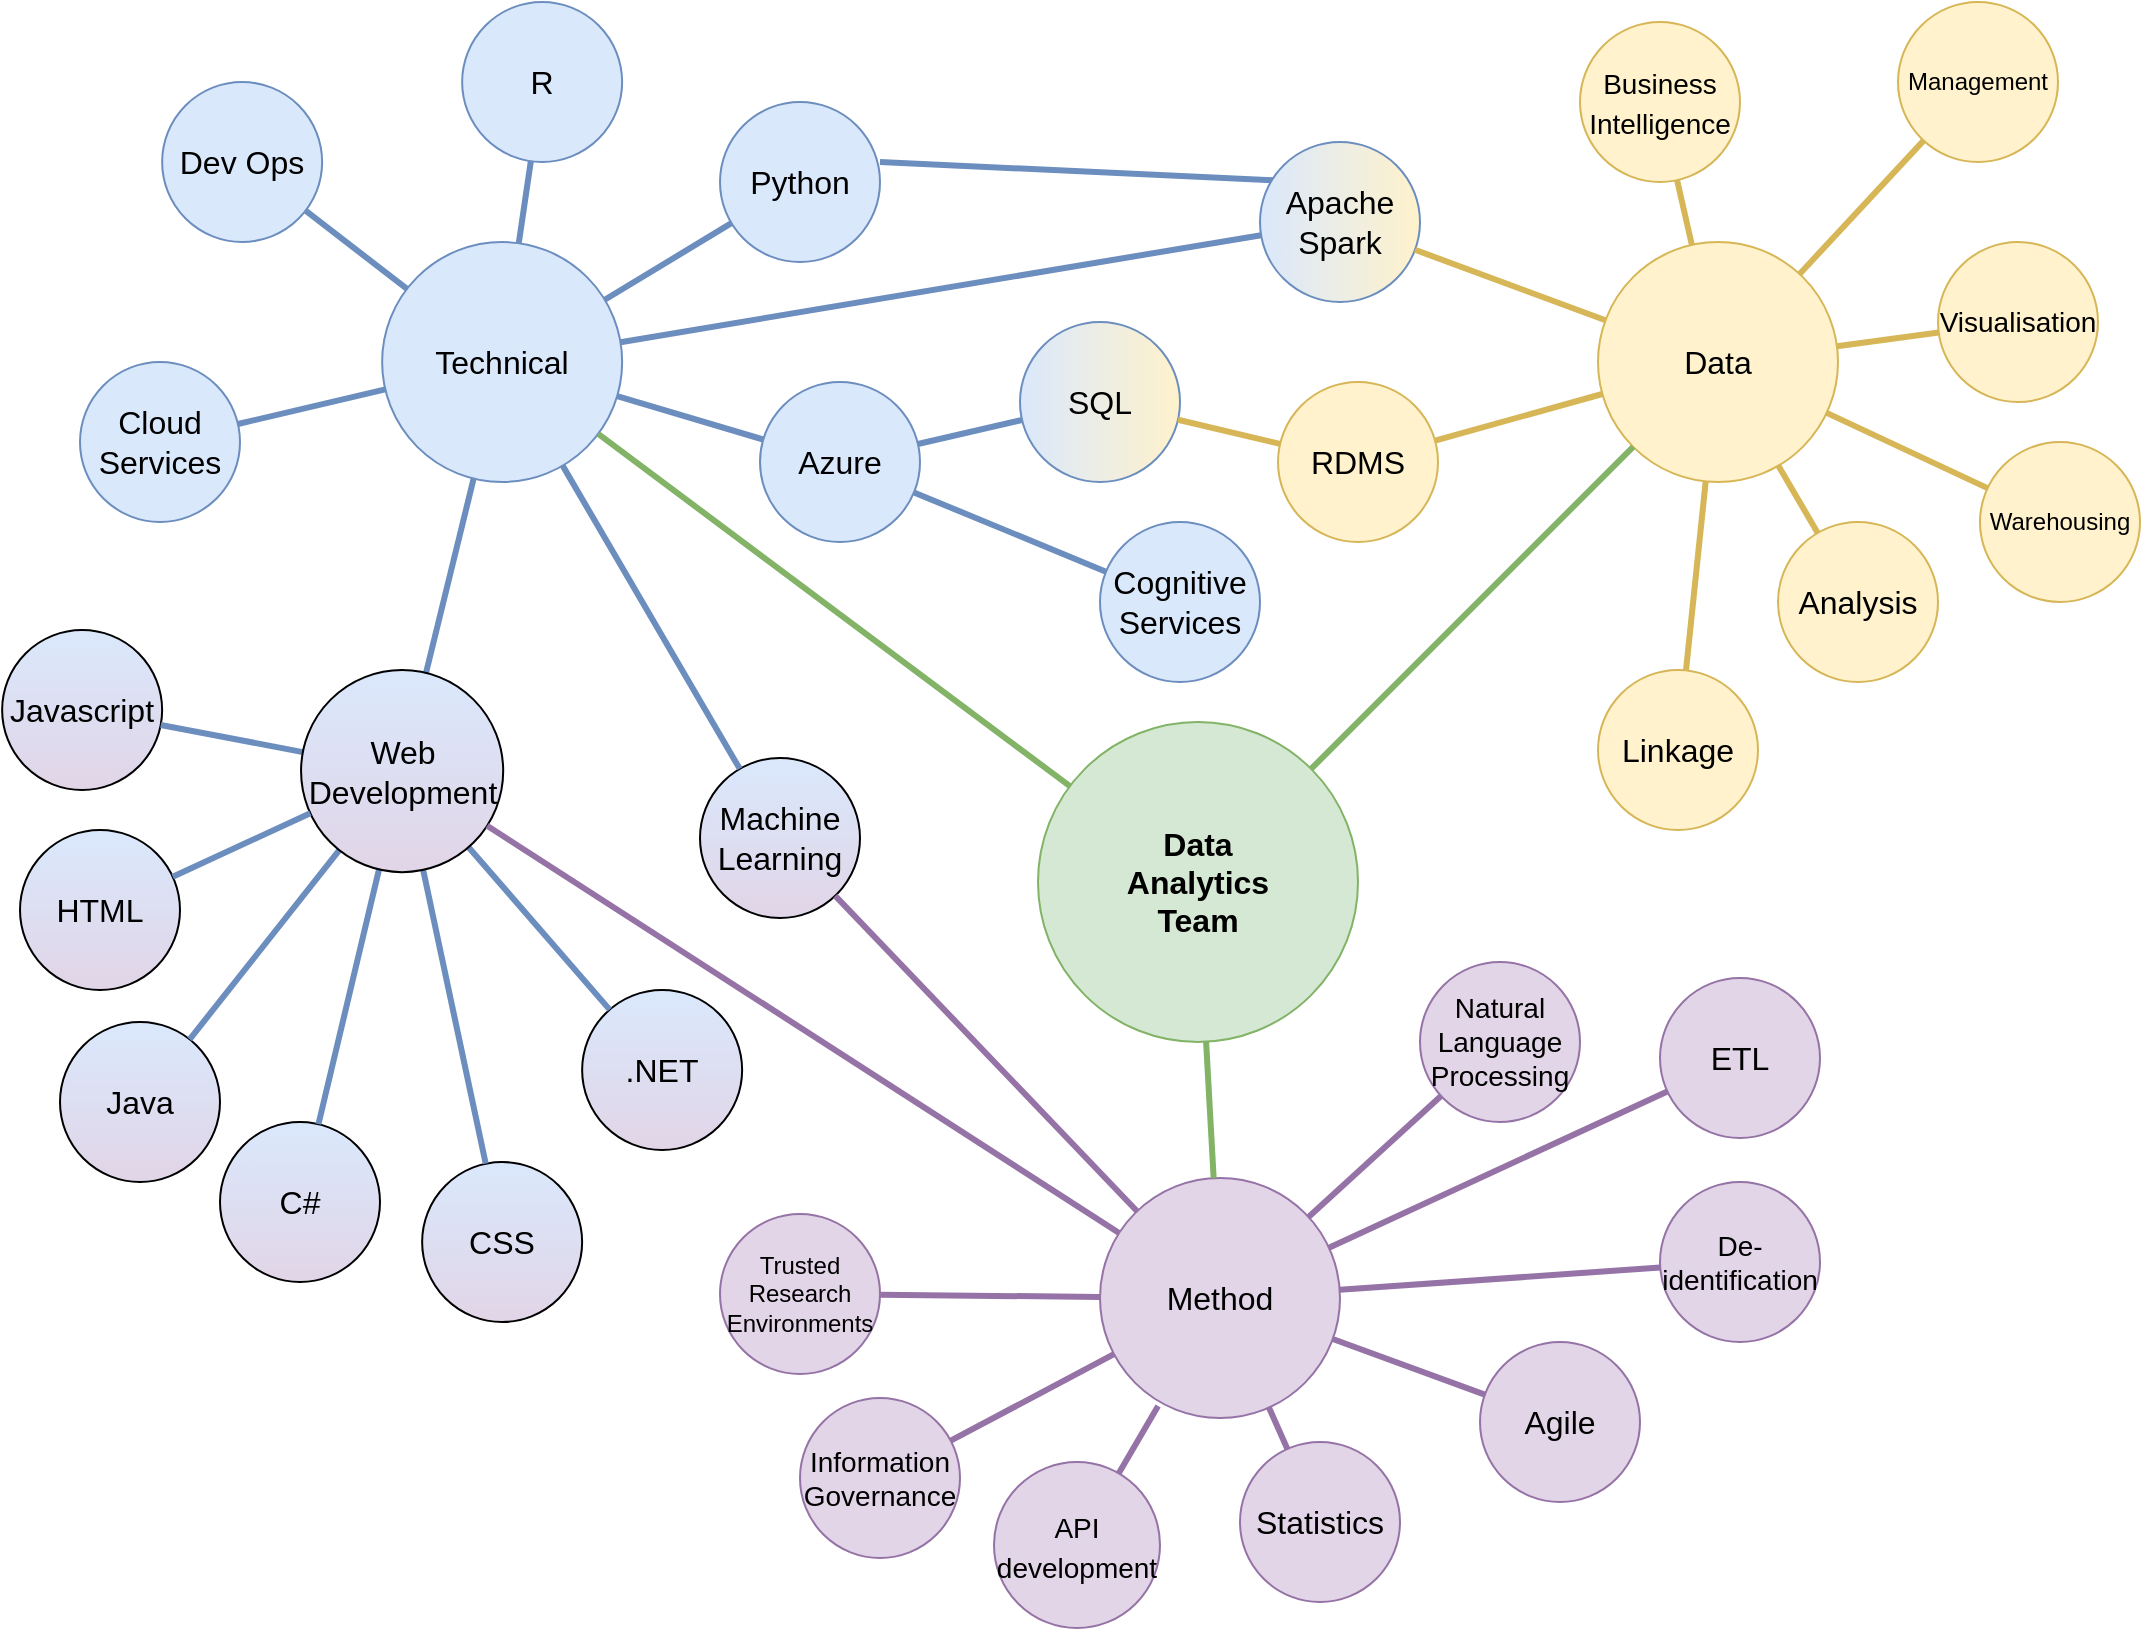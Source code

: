 <mxfile version="21.6.8" type="github">
  <diagram name="Page-1" id="RwiI079AIhKvK0Lc_4Rx">
    <mxGraphModel dx="1434" dy="758" grid="1" gridSize="10" guides="1" tooltips="1" connect="1" arrows="1" fold="1" page="1" pageScale="1" pageWidth="1169" pageHeight="827" math="0" shadow="0">
      <root>
        <mxCell id="0" />
        <mxCell id="1" parent="0" />
        <mxCell id="C9dezdWBaspMxFWtJovK-5" value="" style="endArrow=none;html=1;rounded=0;entryX=0;entryY=0;entryDx=0;entryDy=0;strokeColor=#6C8EBF;strokeWidth=3;" parent="1" edge="1">
          <mxGeometry width="50" height="50" relative="1" as="geometry">
            <mxPoint x="520" y="100" as="sourcePoint" />
            <mxPoint x="735.686" y="109.996" as="targetPoint" />
          </mxGeometry>
        </mxCell>
        <mxCell id="cw12b3K8NFvBaHwGcll2-1" value="Data &lt;br&gt;Analytics &lt;br&gt;Team" style="ellipse;whiteSpace=wrap;html=1;aspect=fixed;fillColor=#d5e8d4;strokeColor=#82b366;fontSize=16;fontStyle=1;strokeWidth=1;" parent="1" vertex="1">
          <mxGeometry x="599" y="380" width="160" height="160" as="geometry" />
        </mxCell>
        <mxCell id="cw12b3K8NFvBaHwGcll2-2" value="Technical" style="ellipse;whiteSpace=wrap;html=1;aspect=fixed;fillColor=#dae8fc;strokeColor=#6c8ebf;fontSize=16;" parent="1" vertex="1">
          <mxGeometry x="271.07" y="140" width="120" height="120" as="geometry" />
        </mxCell>
        <mxCell id="cw12b3K8NFvBaHwGcll2-3" value="Data" style="ellipse;whiteSpace=wrap;html=1;aspect=fixed;fillColor=#fff2cc;strokeColor=#d6b656;fontSize=16;" parent="1" vertex="1">
          <mxGeometry x="879" y="140" width="120" height="120" as="geometry" />
        </mxCell>
        <mxCell id="cw12b3K8NFvBaHwGcll2-4" value="Method" style="ellipse;whiteSpace=wrap;html=1;aspect=fixed;fillColor=#e1d5e7;strokeColor=#9673a6;fontSize=16;" parent="1" vertex="1">
          <mxGeometry x="630" y="608" width="120" height="120" as="geometry" />
        </mxCell>
        <mxCell id="cw12b3K8NFvBaHwGcll2-5" value="&lt;font style=&quot;font-size: 14px;&quot;&gt;Business&lt;br style=&quot;&quot;&gt;Intelligence&lt;/font&gt;" style="ellipse;whiteSpace=wrap;html=1;aspect=fixed;fillColor=#fff2cc;strokeColor=#d6b656;fontSize=16;" parent="1" vertex="1">
          <mxGeometry x="870" y="30" width="80" height="80" as="geometry" />
        </mxCell>
        <mxCell id="cw12b3K8NFvBaHwGcll2-6" value="" style="endArrow=none;html=1;rounded=0;fontSize=16;strokeWidth=3;strokeColor=#82b366;" parent="1" source="cw12b3K8NFvBaHwGcll2-1" target="cw12b3K8NFvBaHwGcll2-3" edge="1">
          <mxGeometry width="50" height="50" relative="1" as="geometry">
            <mxPoint x="869" y="280" as="sourcePoint" />
            <mxPoint x="919" y="230" as="targetPoint" />
          </mxGeometry>
        </mxCell>
        <mxCell id="cw12b3K8NFvBaHwGcll2-7" value="" style="endArrow=none;html=1;rounded=0;fontSize=16;strokeWidth=3;strokeColor=#82b366;" parent="1" source="cw12b3K8NFvBaHwGcll2-1" target="cw12b3K8NFvBaHwGcll2-2" edge="1">
          <mxGeometry width="50" height="50" relative="1" as="geometry">
            <mxPoint x="869" y="280" as="sourcePoint" />
            <mxPoint x="839" y="230" as="targetPoint" />
          </mxGeometry>
        </mxCell>
        <mxCell id="cw12b3K8NFvBaHwGcll2-8" value="" style="endArrow=none;html=1;rounded=0;fontSize=16;strokeWidth=3;strokeColor=#82b366;" parent="1" source="cw12b3K8NFvBaHwGcll2-1" target="cw12b3K8NFvBaHwGcll2-4" edge="1">
          <mxGeometry width="50" height="50" relative="1" as="geometry">
            <mxPoint x="810.227" y="450.0" as="sourcePoint" />
            <mxPoint x="1059" y="161.06" as="targetPoint" />
          </mxGeometry>
        </mxCell>
        <mxCell id="cw12b3K8NFvBaHwGcll2-9" value="" style="endArrow=none;html=1;rounded=0;fontSize=16;strokeColor=#D6B656;strokeWidth=3;" parent="1" source="cw12b3K8NFvBaHwGcll2-5" target="cw12b3K8NFvBaHwGcll2-3" edge="1">
          <mxGeometry width="50" height="50" relative="1" as="geometry">
            <mxPoint x="869" y="280" as="sourcePoint" />
            <mxPoint x="919" y="230" as="targetPoint" />
          </mxGeometry>
        </mxCell>
        <mxCell id="cw12b3K8NFvBaHwGcll2-10" value="Analysis" style="ellipse;whiteSpace=wrap;html=1;aspect=fixed;fillColor=#fff2cc;strokeColor=#d6b656;fontSize=16;" parent="1" vertex="1">
          <mxGeometry x="969" y="280" width="80" height="80" as="geometry" />
        </mxCell>
        <mxCell id="cw12b3K8NFvBaHwGcll2-11" value="" style="endArrow=none;html=1;rounded=0;fontSize=16;strokeColor=#D6B656;strokeWidth=3;" parent="1" source="cw12b3K8NFvBaHwGcll2-3" target="cw12b3K8NFvBaHwGcll2-10" edge="1">
          <mxGeometry width="50" height="50" relative="1" as="geometry">
            <mxPoint x="869" y="280" as="sourcePoint" />
            <mxPoint x="919" y="230" as="targetPoint" />
          </mxGeometry>
        </mxCell>
        <mxCell id="cw12b3K8NFvBaHwGcll2-12" value="Linkage" style="ellipse;whiteSpace=wrap;html=1;aspect=fixed;fillColor=#fff2cc;strokeColor=#d6b656;fontSize=16;" parent="1" vertex="1">
          <mxGeometry x="879" y="354" width="80" height="80" as="geometry" />
        </mxCell>
        <mxCell id="cw12b3K8NFvBaHwGcll2-13" value="" style="endArrow=none;html=1;rounded=0;fontSize=16;strokeColor=#D6B656;strokeWidth=3;" parent="1" source="cw12b3K8NFvBaHwGcll2-12" target="cw12b3K8NFvBaHwGcll2-3" edge="1">
          <mxGeometry width="50" height="50" relative="1" as="geometry">
            <mxPoint x="869" y="280" as="sourcePoint" />
            <mxPoint x="919" y="230" as="targetPoint" />
          </mxGeometry>
        </mxCell>
        <mxCell id="cw12b3K8NFvBaHwGcll2-14" value="Management" style="ellipse;whiteSpace=wrap;html=1;aspect=fixed;fillColor=#fff2cc;strokeColor=#d6b656;fontSize=12;" parent="1" vertex="1">
          <mxGeometry x="1029" y="20" width="80" height="80" as="geometry" />
        </mxCell>
        <mxCell id="cw12b3K8NFvBaHwGcll2-15" value="" style="endArrow=none;html=1;rounded=0;fontSize=16;strokeColor=#D6B656;strokeWidth=3;" parent="1" source="cw12b3K8NFvBaHwGcll2-3" target="cw12b3K8NFvBaHwGcll2-14" edge="1">
          <mxGeometry width="50" height="50" relative="1" as="geometry">
            <mxPoint x="869" y="280" as="sourcePoint" />
            <mxPoint x="919" y="230" as="targetPoint" />
          </mxGeometry>
        </mxCell>
        <mxCell id="cw12b3K8NFvBaHwGcll2-16" value="Visualisation" style="ellipse;whiteSpace=wrap;html=1;aspect=fixed;fillColor=#fff2cc;strokeColor=#d6b656;fontSize=14;" parent="1" vertex="1">
          <mxGeometry x="1049" y="140" width="80" height="80" as="geometry" />
        </mxCell>
        <mxCell id="cw12b3K8NFvBaHwGcll2-17" value="" style="endArrow=none;html=1;rounded=0;fontSize=16;strokeColor=#D6B656;strokeWidth=3;" parent="1" source="cw12b3K8NFvBaHwGcll2-3" target="cw12b3K8NFvBaHwGcll2-16" edge="1">
          <mxGeometry width="50" height="50" relative="1" as="geometry">
            <mxPoint x="1069" y="280" as="sourcePoint" />
            <mxPoint x="1119" y="230" as="targetPoint" />
          </mxGeometry>
        </mxCell>
        <mxCell id="cw12b3K8NFvBaHwGcll2-18" value="Warehousing" style="ellipse;whiteSpace=wrap;html=1;aspect=fixed;fillColor=#fff2cc;strokeColor=#d6b656;fontSize=12;" parent="1" vertex="1">
          <mxGeometry x="1070" y="240" width="80" height="80" as="geometry" />
        </mxCell>
        <mxCell id="cw12b3K8NFvBaHwGcll2-19" value="" style="endArrow=none;html=1;rounded=0;fontSize=16;strokeColor=#D6B656;strokeWidth=3;" parent="1" source="cw12b3K8NFvBaHwGcll2-3" target="cw12b3K8NFvBaHwGcll2-18" edge="1">
          <mxGeometry width="50" height="50" relative="1" as="geometry">
            <mxPoint x="1069" y="280" as="sourcePoint" />
            <mxPoint x="1119" y="230" as="targetPoint" />
          </mxGeometry>
        </mxCell>
        <mxCell id="cw12b3K8NFvBaHwGcll2-20" value="RDMS" style="ellipse;whiteSpace=wrap;html=1;aspect=fixed;fillColor=#fff2cc;strokeColor=#d6b656;fontSize=16;" parent="1" vertex="1">
          <mxGeometry x="719" y="210" width="80" height="80" as="geometry" />
        </mxCell>
        <mxCell id="cw12b3K8NFvBaHwGcll2-29" value="" style="endArrow=none;html=1;rounded=0;fontSize=16;strokeColor=#D6B656;strokeWidth=3;" parent="1" source="cw12b3K8NFvBaHwGcll2-3" target="cw12b3K8NFvBaHwGcll2-20" edge="1">
          <mxGeometry width="50" height="50" relative="1" as="geometry">
            <mxPoint x="1069" y="280" as="sourcePoint" />
            <mxPoint x="1119" y="230" as="targetPoint" />
          </mxGeometry>
        </mxCell>
        <mxCell id="cw12b3K8NFvBaHwGcll2-30" value=".NET" style="ellipse;whiteSpace=wrap;html=1;aspect=fixed;fillColor=#dae8fc;gradientColor=#e1d5e7;fontSize=16;" parent="1" vertex="1">
          <mxGeometry x="371.07" y="514" width="80" height="80" as="geometry" />
        </mxCell>
        <mxCell id="cw12b3K8NFvBaHwGcll2-31" value="" style="endArrow=none;html=1;fontSize=16;fillColor=#dae8fc;strokeWidth=3;rounded=0;strokeColor=#6c8ebf;" parent="1" source="cw12b3K8NFvBaHwGcll2-30" target="cw12b3K8NFvBaHwGcll2-84" edge="1">
          <mxGeometry width="50" height="50" relative="1" as="geometry">
            <mxPoint x="721.07" y="816" as="sourcePoint" />
            <mxPoint x="771.07" y="766" as="targetPoint" />
          </mxGeometry>
        </mxCell>
        <mxCell id="cw12b3K8NFvBaHwGcll2-32" value="Cloud Services" style="ellipse;whiteSpace=wrap;html=1;aspect=fixed;fillColor=#dae8fc;strokeColor=#6c8ebf;fontSize=16;" parent="1" vertex="1">
          <mxGeometry x="120" y="200" width="80" height="80" as="geometry" />
        </mxCell>
        <mxCell id="cw12b3K8NFvBaHwGcll2-33" value="" style="endArrow=none;html=1;rounded=0;fontSize=16;strokeColor=#6C8EBF;strokeWidth=3;" parent="1" source="cw12b3K8NFvBaHwGcll2-32" target="cw12b3K8NFvBaHwGcll2-2" edge="1">
          <mxGeometry width="50" height="50" relative="1" as="geometry">
            <mxPoint x="401.07" y="130" as="sourcePoint" />
            <mxPoint x="451.07" y="80" as="targetPoint" />
          </mxGeometry>
        </mxCell>
        <mxCell id="cw12b3K8NFvBaHwGcll2-34" value="SQL" style="ellipse;whiteSpace=wrap;html=1;aspect=fixed;gradientDirection=east;fillColor=#dae8fc;strokeColor=#6c8ebf;gradientColor=#fff2cc;fontSize=16;" parent="1" vertex="1">
          <mxGeometry x="590" y="180" width="80" height="80" as="geometry" />
        </mxCell>
        <mxCell id="cw12b3K8NFvBaHwGcll2-36" value="" style="endArrow=none;html=1;rounded=0;fontSize=16;strokeColor=#D6B656;strokeWidth=3;" parent="1" source="cw12b3K8NFvBaHwGcll2-34" target="cw12b3K8NFvBaHwGcll2-20" edge="1">
          <mxGeometry width="50" height="50" relative="1" as="geometry">
            <mxPoint x="722" y="180" as="sourcePoint" />
            <mxPoint x="772" y="130" as="targetPoint" />
          </mxGeometry>
        </mxCell>
        <mxCell id="cw12b3K8NFvBaHwGcll2-37" value="Apache&lt;br style=&quot;font-size: 16px;&quot;&gt;Spark" style="ellipse;whiteSpace=wrap;html=1;aspect=fixed;fillColor=#dae8fc;strokeColor=#6c8ebf;gradientDirection=east;gradientColor=#fff2cc;fontSize=16;" parent="1" vertex="1">
          <mxGeometry x="710" y="90" width="80" height="80" as="geometry" />
        </mxCell>
        <mxCell id="cw12b3K8NFvBaHwGcll2-38" value="" style="endArrow=none;html=1;rounded=0;fontSize=16;strokeColor=#6C8EBF;strokeWidth=3;" parent="1" source="cw12b3K8NFvBaHwGcll2-37" target="cw12b3K8NFvBaHwGcll2-2" edge="1">
          <mxGeometry width="50" height="50" relative="1" as="geometry">
            <mxPoint x="491.07" y="130" as="sourcePoint" />
            <mxPoint x="541.07" y="80" as="targetPoint" />
          </mxGeometry>
        </mxCell>
        <mxCell id="cw12b3K8NFvBaHwGcll2-41" value="C#" style="ellipse;whiteSpace=wrap;html=1;aspect=fixed;fillColor=#dae8fc;gradientColor=#e1d5e7;fontSize=16;" parent="1" vertex="1">
          <mxGeometry x="190" y="580" width="80" height="80" as="geometry" />
        </mxCell>
        <mxCell id="cw12b3K8NFvBaHwGcll2-42" value="" style="endArrow=none;html=1;rounded=0;fontSize=16;fillColor=#dae8fc;strokeWidth=3;strokeColor=#6c8ebf;" parent="1" source="cw12b3K8NFvBaHwGcll2-84" target="cw12b3K8NFvBaHwGcll2-41" edge="1">
          <mxGeometry width="50" height="50" relative="1" as="geometry">
            <mxPoint x="861.07" y="816" as="sourcePoint" />
            <mxPoint x="911.07" y="766" as="targetPoint" />
          </mxGeometry>
        </mxCell>
        <mxCell id="cw12b3K8NFvBaHwGcll2-43" value="Cognitive Services" style="ellipse;whiteSpace=wrap;html=1;aspect=fixed;fillColor=#dae8fc;strokeColor=#6c8ebf;fontSize=16;" parent="1" vertex="1">
          <mxGeometry x="630" y="280" width="80" height="80" as="geometry" />
        </mxCell>
        <mxCell id="cw12b3K8NFvBaHwGcll2-44" value="Azure" style="ellipse;whiteSpace=wrap;html=1;aspect=fixed;fillColor=#dae8fc;strokeColor=#6c8ebf;fontSize=16;" parent="1" vertex="1">
          <mxGeometry x="460" y="210" width="80" height="80" as="geometry" />
        </mxCell>
        <mxCell id="cw12b3K8NFvBaHwGcll2-45" value="" style="endArrow=none;html=1;rounded=0;fontSize=16;strokeColor=#6C8EBF;strokeWidth=3;" parent="1" source="cw12b3K8NFvBaHwGcll2-44" target="cw12b3K8NFvBaHwGcll2-2" edge="1">
          <mxGeometry width="50" height="50" relative="1" as="geometry">
            <mxPoint x="469" y="210" as="sourcePoint" />
            <mxPoint x="519" y="160" as="targetPoint" />
          </mxGeometry>
        </mxCell>
        <mxCell id="cw12b3K8NFvBaHwGcll2-46" value="" style="endArrow=none;html=1;rounded=0;fontSize=16;strokeColor=#6C8EBF;strokeWidth=3;" parent="1" source="cw12b3K8NFvBaHwGcll2-43" target="cw12b3K8NFvBaHwGcll2-44" edge="1">
          <mxGeometry width="50" height="50" relative="1" as="geometry">
            <mxPoint x="469" y="210" as="sourcePoint" />
            <mxPoint x="519" y="160" as="targetPoint" />
          </mxGeometry>
        </mxCell>
        <mxCell id="cw12b3K8NFvBaHwGcll2-47" value="CSS" style="ellipse;whiteSpace=wrap;html=1;aspect=fixed;fillColor=#dae8fc;gradientColor=#e1d5e7;fontSize=16;" parent="1" vertex="1">
          <mxGeometry x="291.07" y="600" width="80" height="80" as="geometry" />
        </mxCell>
        <mxCell id="cw12b3K8NFvBaHwGcll2-48" value="" style="endArrow=none;html=1;rounded=0;fontSize=16;fillColor=#dae8fc;strokeWidth=3;strokeColor=#6c8ebf;" parent="1" source="cw12b3K8NFvBaHwGcll2-47" target="cw12b3K8NFvBaHwGcll2-84" edge="1">
          <mxGeometry width="50" height="50" relative="1" as="geometry">
            <mxPoint x="861.07" y="816" as="sourcePoint" />
            <mxPoint x="911.07" y="766" as="targetPoint" />
          </mxGeometry>
        </mxCell>
        <mxCell id="cw12b3K8NFvBaHwGcll2-49" value="Dev Ops" style="ellipse;whiteSpace=wrap;html=1;aspect=fixed;fillColor=#dae8fc;strokeColor=#6c8ebf;fontSize=16;" parent="1" vertex="1">
          <mxGeometry x="161.07" y="60" width="80" height="80" as="geometry" />
        </mxCell>
        <mxCell id="cw12b3K8NFvBaHwGcll2-50" value="" style="endArrow=none;html=1;rounded=0;fontSize=16;strokeColor=#6C8EBF;strokeWidth=3;" parent="1" source="cw12b3K8NFvBaHwGcll2-49" target="cw12b3K8NFvBaHwGcll2-2" edge="1">
          <mxGeometry width="50" height="50" relative="1" as="geometry">
            <mxPoint x="431.07" y="130" as="sourcePoint" />
            <mxPoint x="481.07" y="80" as="targetPoint" />
          </mxGeometry>
        </mxCell>
        <mxCell id="cw12b3K8NFvBaHwGcll2-53" value="HTML" style="ellipse;whiteSpace=wrap;html=1;aspect=fixed;fillColor=#dae8fc;gradientColor=#e1d5e7;fontSize=16;" parent="1" vertex="1">
          <mxGeometry x="90" y="434" width="80" height="80" as="geometry" />
        </mxCell>
        <mxCell id="cw12b3K8NFvBaHwGcll2-54" value="" style="endArrow=none;html=1;rounded=0;fontSize=16;strokeColor=#6C8EBF;strokeWidth=3;" parent="1" source="cw12b3K8NFvBaHwGcll2-84" target="cw12b3K8NFvBaHwGcll2-2" edge="1">
          <mxGeometry width="50" height="50" relative="1" as="geometry">
            <mxPoint x="539" y="280" as="sourcePoint" />
            <mxPoint x="589" y="230" as="targetPoint" />
          </mxGeometry>
        </mxCell>
        <mxCell id="cw12b3K8NFvBaHwGcll2-55" value="Java" style="ellipse;whiteSpace=wrap;html=1;aspect=fixed;fillColor=#dae8fc;gradientColor=#e1d5e7;fontSize=16;" parent="1" vertex="1">
          <mxGeometry x="110" y="530" width="80" height="80" as="geometry" />
        </mxCell>
        <mxCell id="cw12b3K8NFvBaHwGcll2-56" value="Javascript" style="ellipse;whiteSpace=wrap;html=1;aspect=fixed;fillColor=#dae8fc;gradientColor=#e1d5e7;fontSize=16;" parent="1" vertex="1">
          <mxGeometry x="81.07" y="334" width="80" height="80" as="geometry" />
        </mxCell>
        <mxCell id="cw12b3K8NFvBaHwGcll2-57" value="" style="endArrow=none;html=1;rounded=0;fontSize=16;fillColor=#dae8fc;strokeWidth=3;strokeColor=#6c8ebf;" parent="1" source="cw12b3K8NFvBaHwGcll2-55" target="cw12b3K8NFvBaHwGcll2-84" edge="1">
          <mxGeometry width="50" height="50" relative="1" as="geometry">
            <mxPoint x="671.07" y="816" as="sourcePoint" />
            <mxPoint x="721.07" y="766" as="targetPoint" />
          </mxGeometry>
        </mxCell>
        <mxCell id="cw12b3K8NFvBaHwGcll2-58" value="" style="endArrow=none;html=1;rounded=0;fontSize=16;strokeWidth=3;fillColor=#dae8fc;strokeColor=#6c8ebf;" parent="1" source="cw12b3K8NFvBaHwGcll2-56" target="cw12b3K8NFvBaHwGcll2-84" edge="1">
          <mxGeometry width="50" height="50" relative="1" as="geometry">
            <mxPoint x="204.561" y="527.872" as="sourcePoint" />
            <mxPoint x="721.07" y="766" as="targetPoint" />
          </mxGeometry>
        </mxCell>
        <mxCell id="cw12b3K8NFvBaHwGcll2-61" value="R" style="ellipse;whiteSpace=wrap;html=1;aspect=fixed;gradientDirection=east;fillColor=#dae8fc;strokeColor=#6c8ebf;gradientColor=none;fontSize=16;" parent="1" vertex="1">
          <mxGeometry x="311.07" y="20" width="80" height="80" as="geometry" />
        </mxCell>
        <mxCell id="cw12b3K8NFvBaHwGcll2-62" value="" style="endArrow=none;html=1;rounded=0;fontSize=16;strokeColor=#6C8EBF;strokeWidth=3;" parent="1" source="cw12b3K8NFvBaHwGcll2-2" target="cw12b3K8NFvBaHwGcll2-61" edge="1">
          <mxGeometry width="50" height="50" relative="1" as="geometry">
            <mxPoint x="769" y="280" as="sourcePoint" />
            <mxPoint x="819" y="230" as="targetPoint" />
          </mxGeometry>
        </mxCell>
        <mxCell id="cw12b3K8NFvBaHwGcll2-63" value="Python" style="ellipse;whiteSpace=wrap;html=1;aspect=fixed;gradientDirection=east;fillColor=#dae8fc;strokeColor=#6c8ebf;gradientColor=none;fontSize=16;" parent="1" vertex="1">
          <mxGeometry x="440" y="70" width="80" height="80" as="geometry" />
        </mxCell>
        <mxCell id="cw12b3K8NFvBaHwGcll2-64" value="" style="endArrow=none;html=1;rounded=0;fontSize=16;strokeColor=#6C8EBF;strokeWidth=3;" parent="1" source="cw12b3K8NFvBaHwGcll2-63" target="cw12b3K8NFvBaHwGcll2-2" edge="1">
          <mxGeometry width="50" height="50" relative="1" as="geometry">
            <mxPoint x="769" y="280" as="sourcePoint" />
            <mxPoint x="819" y="230" as="targetPoint" />
          </mxGeometry>
        </mxCell>
        <mxCell id="cw12b3K8NFvBaHwGcll2-67" value="Agile" style="ellipse;whiteSpace=wrap;html=1;aspect=fixed;fillColor=#e1d5e7;strokeColor=#9673a6;fontSize=16;" parent="1" vertex="1">
          <mxGeometry x="820" y="690" width="80" height="80" as="geometry" />
        </mxCell>
        <mxCell id="cw12b3K8NFvBaHwGcll2-68" value="" style="endArrow=none;html=1;rounded=0;fontSize=16;strokeColor=#9673A6;strokeWidth=3;" parent="1" source="cw12b3K8NFvBaHwGcll2-4" target="cw12b3K8NFvBaHwGcll2-67" edge="1">
          <mxGeometry width="50" height="50" relative="1" as="geometry">
            <mxPoint x="909" y="711.06" as="sourcePoint" />
            <mxPoint x="959" y="661.06" as="targetPoint" />
          </mxGeometry>
        </mxCell>
        <mxCell id="cw12b3K8NFvBaHwGcll2-69" value="De-identification" style="ellipse;whiteSpace=wrap;html=1;aspect=fixed;fillColor=#e1d5e7;strokeColor=#9673a6;fontSize=14;" parent="1" vertex="1">
          <mxGeometry x="910" y="610" width="80" height="80" as="geometry" />
        </mxCell>
        <mxCell id="cw12b3K8NFvBaHwGcll2-70" value="" style="endArrow=none;html=1;rounded=0;fontSize=16;strokeColor=#9673A6;strokeWidth=3;" parent="1" source="cw12b3K8NFvBaHwGcll2-4" target="cw12b3K8NFvBaHwGcll2-69" edge="1">
          <mxGeometry width="50" height="50" relative="1" as="geometry">
            <mxPoint x="909" y="711.06" as="sourcePoint" />
            <mxPoint x="959" y="661.06" as="targetPoint" />
          </mxGeometry>
        </mxCell>
        <mxCell id="cw12b3K8NFvBaHwGcll2-71" value="ETL" style="ellipse;whiteSpace=wrap;html=1;aspect=fixed;fillColor=#e1d5e7;strokeColor=#9673a6;fontSize=16;" parent="1" vertex="1">
          <mxGeometry x="910" y="508" width="80" height="80" as="geometry" />
        </mxCell>
        <mxCell id="cw12b3K8NFvBaHwGcll2-72" value="" style="endArrow=none;html=1;rounded=0;fontSize=16;strokeColor=#9673A6;strokeWidth=3;" parent="1" source="cw12b3K8NFvBaHwGcll2-71" target="cw12b3K8NFvBaHwGcll2-4" edge="1">
          <mxGeometry width="50" height="50" relative="1" as="geometry">
            <mxPoint x="909" y="711.06" as="sourcePoint" />
            <mxPoint x="959" y="661.06" as="targetPoint" />
          </mxGeometry>
        </mxCell>
        <mxCell id="cw12b3K8NFvBaHwGcll2-73" value="Information Governance" style="ellipse;whiteSpace=wrap;html=1;aspect=fixed;fillColor=#e1d5e7;strokeColor=#9673a6;fontSize=14;" parent="1" vertex="1">
          <mxGeometry x="480" y="718" width="80" height="80" as="geometry" />
        </mxCell>
        <mxCell id="cw12b3K8NFvBaHwGcll2-74" value="" style="endArrow=none;html=1;rounded=0;fontSize=16;strokeColor=#9673A6;strokeWidth=3;" parent="1" source="cw12b3K8NFvBaHwGcll2-73" target="cw12b3K8NFvBaHwGcll2-4" edge="1">
          <mxGeometry width="50" height="50" relative="1" as="geometry">
            <mxPoint x="909" y="711.06" as="sourcePoint" />
            <mxPoint x="959" y="661.06" as="targetPoint" />
          </mxGeometry>
        </mxCell>
        <mxCell id="cw12b3K8NFvBaHwGcll2-75" value="Machine Learning" style="ellipse;whiteSpace=wrap;html=1;aspect=fixed;gradientColor=#e1d5e7;fillColor=#dae8fc;fontSize=16;" parent="1" vertex="1">
          <mxGeometry x="430" y="398" width="80" height="80" as="geometry" />
        </mxCell>
        <mxCell id="cw12b3K8NFvBaHwGcll2-76" value="" style="endArrow=none;html=1;rounded=0;fontSize=16;strokeColor=#9673A6;strokeWidth=3;" parent="1" source="cw12b3K8NFvBaHwGcll2-4" target="cw12b3K8NFvBaHwGcll2-75" edge="1">
          <mxGeometry width="50" height="50" relative="1" as="geometry">
            <mxPoint x="769" y="780" as="sourcePoint" />
            <mxPoint x="819" y="730" as="targetPoint" />
          </mxGeometry>
        </mxCell>
        <mxCell id="cw12b3K8NFvBaHwGcll2-78" value="Natural Language Processing" style="ellipse;whiteSpace=wrap;html=1;aspect=fixed;fillColor=#e1d5e7;strokeColor=#9673a6;fontSize=14;" parent="1" vertex="1">
          <mxGeometry x="790" y="500" width="80" height="80" as="geometry" />
        </mxCell>
        <mxCell id="cw12b3K8NFvBaHwGcll2-79" value="" style="endArrow=none;html=1;rounded=0;fontSize=16;strokeColor=#9673A6;strokeWidth=3;" parent="1" source="cw12b3K8NFvBaHwGcll2-78" target="cw12b3K8NFvBaHwGcll2-4" edge="1">
          <mxGeometry width="50" height="50" relative="1" as="geometry">
            <mxPoint x="909" y="711.06" as="sourcePoint" />
            <mxPoint x="959" y="661.06" as="targetPoint" />
          </mxGeometry>
        </mxCell>
        <mxCell id="cw12b3K8NFvBaHwGcll2-80" value="Statistics" style="ellipse;whiteSpace=wrap;html=1;aspect=fixed;fillColor=#e1d5e7;strokeColor=#9673a6;fontSize=16;" parent="1" vertex="1">
          <mxGeometry x="700" y="740" width="80" height="80" as="geometry" />
        </mxCell>
        <mxCell id="cw12b3K8NFvBaHwGcll2-81" value="" style="endArrow=none;html=1;rounded=0;fontSize=16;strokeColor=#9673A6;strokeWidth=3;" parent="1" source="cw12b3K8NFvBaHwGcll2-4" target="cw12b3K8NFvBaHwGcll2-80" edge="1">
          <mxGeometry width="50" height="50" relative="1" as="geometry">
            <mxPoint x="909" y="711.06" as="sourcePoint" />
            <mxPoint x="959" y="661.06" as="targetPoint" />
          </mxGeometry>
        </mxCell>
        <mxCell id="cw12b3K8NFvBaHwGcll2-82" value="Trusted Research Environments" style="ellipse;whiteSpace=wrap;html=1;aspect=fixed;fillColor=#e1d5e7;strokeColor=#9673a6;fontSize=12;" parent="1" vertex="1">
          <mxGeometry x="440" y="626" width="80" height="80" as="geometry" />
        </mxCell>
        <mxCell id="cw12b3K8NFvBaHwGcll2-83" value="" style="endArrow=none;html=1;rounded=0;fontSize=16;strokeColor=#9673A6;strokeWidth=3;" parent="1" source="cw12b3K8NFvBaHwGcll2-4" target="cw12b3K8NFvBaHwGcll2-82" edge="1">
          <mxGeometry width="50" height="50" relative="1" as="geometry">
            <mxPoint x="909" y="711.06" as="sourcePoint" />
            <mxPoint x="959" y="661.06" as="targetPoint" />
          </mxGeometry>
        </mxCell>
        <mxCell id="cw12b3K8NFvBaHwGcll2-84" value="Web Development" style="ellipse;whiteSpace=wrap;html=1;aspect=fixed;fillColor=#dae8fc;gradientColor=#e1d5e7;fontSize=16;" parent="1" vertex="1">
          <mxGeometry x="230.53" y="354" width="101.07" height="101.07" as="geometry" />
        </mxCell>
        <mxCell id="cw12b3K8NFvBaHwGcll2-85" value="" style="endArrow=none;html=1;rounded=0;fontSize=16;strokeColor=#9673A6;strokeWidth=3;" parent="1" source="cw12b3K8NFvBaHwGcll2-84" target="cw12b3K8NFvBaHwGcll2-4" edge="1">
          <mxGeometry width="50" height="50" relative="1" as="geometry">
            <mxPoint x="769" y="780" as="sourcePoint" />
            <mxPoint x="819" y="730" as="targetPoint" />
          </mxGeometry>
        </mxCell>
        <mxCell id="cw12b3K8NFvBaHwGcll2-87" value="" style="endArrow=none;html=1;rounded=0;fontSize=16;fillColor=#dae8fc;strokeWidth=3;strokeColor=#6c8ebf;" parent="1" source="cw12b3K8NFvBaHwGcll2-84" target="cw12b3K8NFvBaHwGcll2-53" edge="1">
          <mxGeometry width="50" height="50" relative="1" as="geometry">
            <mxPoint x="911.07" y="966" as="sourcePoint" />
            <mxPoint x="961.07" y="916" as="targetPoint" />
          </mxGeometry>
        </mxCell>
        <mxCell id="cw12b3K8NFvBaHwGcll2-90" value="" style="endArrow=none;html=1;rounded=0;fontSize=16;strokeColor=#6C8EBF;strokeWidth=3;" parent="1" source="cw12b3K8NFvBaHwGcll2-44" target="cw12b3K8NFvBaHwGcll2-34" edge="1">
          <mxGeometry width="50" height="50" relative="1" as="geometry">
            <mxPoint x="389" y="450" as="sourcePoint" />
            <mxPoint x="439" y="400" as="targetPoint" />
          </mxGeometry>
        </mxCell>
        <mxCell id="res4liufjP142V7Sd3_B-16" value="" style="endArrow=none;html=1;rounded=0;fontSize=16;strokeColor=#D6B656;strokeWidth=3;" parent="1" source="cw12b3K8NFvBaHwGcll2-3" target="cw12b3K8NFvBaHwGcll2-37" edge="1">
          <mxGeometry width="50" height="50" relative="1" as="geometry">
            <mxPoint x="260" y="520" as="sourcePoint" />
            <mxPoint x="310" y="470" as="targetPoint" />
          </mxGeometry>
        </mxCell>
        <mxCell id="ffu1Hpb9arm5WpHb0Qx2-6" value="" style="endArrow=none;html=1;rounded=0;fontSize=16;strokeColor=#6C8EBF;strokeWidth=3;" parent="1" source="cw12b3K8NFvBaHwGcll2-2" target="cw12b3K8NFvBaHwGcll2-75" edge="1">
          <mxGeometry width="50" height="50" relative="1" as="geometry">
            <mxPoint x="450" y="360" as="sourcePoint" />
            <mxPoint x="500" y="310" as="targetPoint" />
          </mxGeometry>
        </mxCell>
        <mxCell id="C9dezdWBaspMxFWtJovK-6" value="&lt;font style=&quot;font-size: 14px;&quot;&gt;API development&lt;/font&gt;" style="ellipse;whiteSpace=wrap;html=1;aspect=fixed;fillColor=#e1d5e7;strokeColor=#9673a6;fontSize=16;" parent="1" vertex="1">
          <mxGeometry x="577" y="750" width="83" height="83" as="geometry" />
        </mxCell>
        <mxCell id="C9dezdWBaspMxFWtJovK-7" value="" style="endArrow=none;html=1;rounded=0;fontSize=16;strokeColor=#9673A6;strokeWidth=3;exitX=0.242;exitY=0.95;exitDx=0;exitDy=0;exitPerimeter=0;" parent="1" source="cw12b3K8NFvBaHwGcll2-4" target="C9dezdWBaspMxFWtJovK-6" edge="1">
          <mxGeometry width="50" height="50" relative="1" as="geometry">
            <mxPoint x="591" y="733" as="sourcePoint" />
            <mxPoint x="836" y="671.06" as="targetPoint" />
          </mxGeometry>
        </mxCell>
      </root>
    </mxGraphModel>
  </diagram>
</mxfile>
